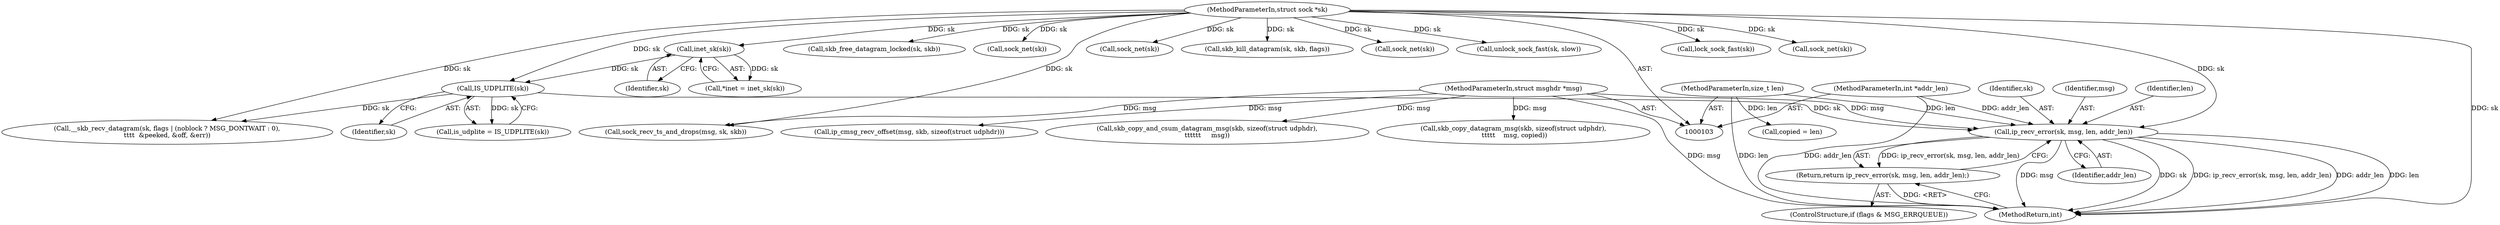 digraph "0_linux_197c949e7798fbf28cfadc69d9ca0c2abbf93191@API" {
"1000140" [label="(Call,ip_recv_error(sk, msg, len, addr_len))"];
"1000128" [label="(Call,IS_UDPLITE(sk))"];
"1000114" [label="(Call,inet_sk(sk))"];
"1000104" [label="(MethodParameterIn,struct sock *sk)"];
"1000105" [label="(MethodParameterIn,struct msghdr *msg)"];
"1000106" [label="(MethodParameterIn,size_t len)"];
"1000109" [label="(MethodParameterIn,int *addr_len)"];
"1000139" [label="(Return,return ip_recv_error(sk, msg, len, addr_len);)"];
"1000336" [label="(Call,skb_free_datagram_locked(sk, skb))"];
"1000320" [label="(Call,ip_cmsg_recv_offset(msg, skb, sizeof(struct udphdr)))"];
"1000141" [label="(Identifier,sk)"];
"1000142" [label="(Identifier,msg)"];
"1000105" [label="(MethodParameterIn,struct msghdr *msg)"];
"1000140" [label="(Call,ip_recv_error(sk, msg, len, addr_len))"];
"1000115" [label="(Identifier,sk)"];
"1000267" [label="(Call,sock_net(sk))"];
"1000129" [label="(Identifier,sk)"];
"1000135" [label="(ControlStructure,if (flags & MSG_ERRQUEUE))"];
"1000374" [label="(MethodReturn,int)"];
"1000258" [label="(Call,sock_net(sk))"];
"1000349" [label="(Call,skb_kill_datagram(sk, skb, flags))"];
"1000355" [label="(Call,sock_net(sk))"];
"1000174" [label="(Call,copied = len)"];
"1000106" [label="(MethodParameterIn,size_t len)"];
"1000112" [label="(Call,*inet = inet_sk(sk))"];
"1000230" [label="(Call,skb_copy_and_csum_datagram_msg(skb, sizeof(struct udphdr),\n\t\t\t\t\t\t     msg))"];
"1000220" [label="(Call,skb_copy_datagram_msg(skb, sizeof(struct udphdr),\n \t\t\t\t\t    msg, copied))"];
"1000104" [label="(MethodParameterIn,struct sock *sk)"];
"1000364" [label="(Call,unlock_sock_fast(sk, slow))"];
"1000128" [label="(Call,IS_UDPLITE(sk))"];
"1000271" [label="(Call,sock_recv_ts_and_drops(msg, sk, skb))"];
"1000126" [label="(Call,is_udplite = IS_UDPLITE(sk))"];
"1000345" [label="(Call,lock_sock_fast(sk))"];
"1000139" [label="(Return,return ip_recv_error(sk, msg, len, addr_len);)"];
"1000360" [label="(Call,sock_net(sk))"];
"1000148" [label="(Call,__skb_recv_datagram(sk, flags | (noblock ? MSG_DONTWAIT : 0),\n\t\t\t\t  &peeked, &off, &err))"];
"1000114" [label="(Call,inet_sk(sk))"];
"1000143" [label="(Identifier,len)"];
"1000109" [label="(MethodParameterIn,int *addr_len)"];
"1000144" [label="(Identifier,addr_len)"];
"1000140" -> "1000139"  [label="AST: "];
"1000140" -> "1000144"  [label="CFG: "];
"1000141" -> "1000140"  [label="AST: "];
"1000142" -> "1000140"  [label="AST: "];
"1000143" -> "1000140"  [label="AST: "];
"1000144" -> "1000140"  [label="AST: "];
"1000139" -> "1000140"  [label="CFG: "];
"1000140" -> "1000374"  [label="DDG: msg"];
"1000140" -> "1000374"  [label="DDG: sk"];
"1000140" -> "1000374"  [label="DDG: ip_recv_error(sk, msg, len, addr_len)"];
"1000140" -> "1000374"  [label="DDG: addr_len"];
"1000140" -> "1000374"  [label="DDG: len"];
"1000140" -> "1000139"  [label="DDG: ip_recv_error(sk, msg, len, addr_len)"];
"1000128" -> "1000140"  [label="DDG: sk"];
"1000104" -> "1000140"  [label="DDG: sk"];
"1000105" -> "1000140"  [label="DDG: msg"];
"1000106" -> "1000140"  [label="DDG: len"];
"1000109" -> "1000140"  [label="DDG: addr_len"];
"1000128" -> "1000126"  [label="AST: "];
"1000128" -> "1000129"  [label="CFG: "];
"1000129" -> "1000128"  [label="AST: "];
"1000126" -> "1000128"  [label="CFG: "];
"1000128" -> "1000126"  [label="DDG: sk"];
"1000114" -> "1000128"  [label="DDG: sk"];
"1000104" -> "1000128"  [label="DDG: sk"];
"1000128" -> "1000148"  [label="DDG: sk"];
"1000114" -> "1000112"  [label="AST: "];
"1000114" -> "1000115"  [label="CFG: "];
"1000115" -> "1000114"  [label="AST: "];
"1000112" -> "1000114"  [label="CFG: "];
"1000114" -> "1000112"  [label="DDG: sk"];
"1000104" -> "1000114"  [label="DDG: sk"];
"1000104" -> "1000103"  [label="AST: "];
"1000104" -> "1000374"  [label="DDG: sk"];
"1000104" -> "1000148"  [label="DDG: sk"];
"1000104" -> "1000258"  [label="DDG: sk"];
"1000104" -> "1000267"  [label="DDG: sk"];
"1000104" -> "1000271"  [label="DDG: sk"];
"1000104" -> "1000336"  [label="DDG: sk"];
"1000104" -> "1000345"  [label="DDG: sk"];
"1000104" -> "1000349"  [label="DDG: sk"];
"1000104" -> "1000355"  [label="DDG: sk"];
"1000104" -> "1000360"  [label="DDG: sk"];
"1000104" -> "1000364"  [label="DDG: sk"];
"1000105" -> "1000103"  [label="AST: "];
"1000105" -> "1000374"  [label="DDG: msg"];
"1000105" -> "1000220"  [label="DDG: msg"];
"1000105" -> "1000230"  [label="DDG: msg"];
"1000105" -> "1000271"  [label="DDG: msg"];
"1000105" -> "1000320"  [label="DDG: msg"];
"1000106" -> "1000103"  [label="AST: "];
"1000106" -> "1000374"  [label="DDG: len"];
"1000106" -> "1000174"  [label="DDG: len"];
"1000109" -> "1000103"  [label="AST: "];
"1000109" -> "1000374"  [label="DDG: addr_len"];
"1000139" -> "1000135"  [label="AST: "];
"1000374" -> "1000139"  [label="CFG: "];
"1000139" -> "1000374"  [label="DDG: <RET>"];
}
